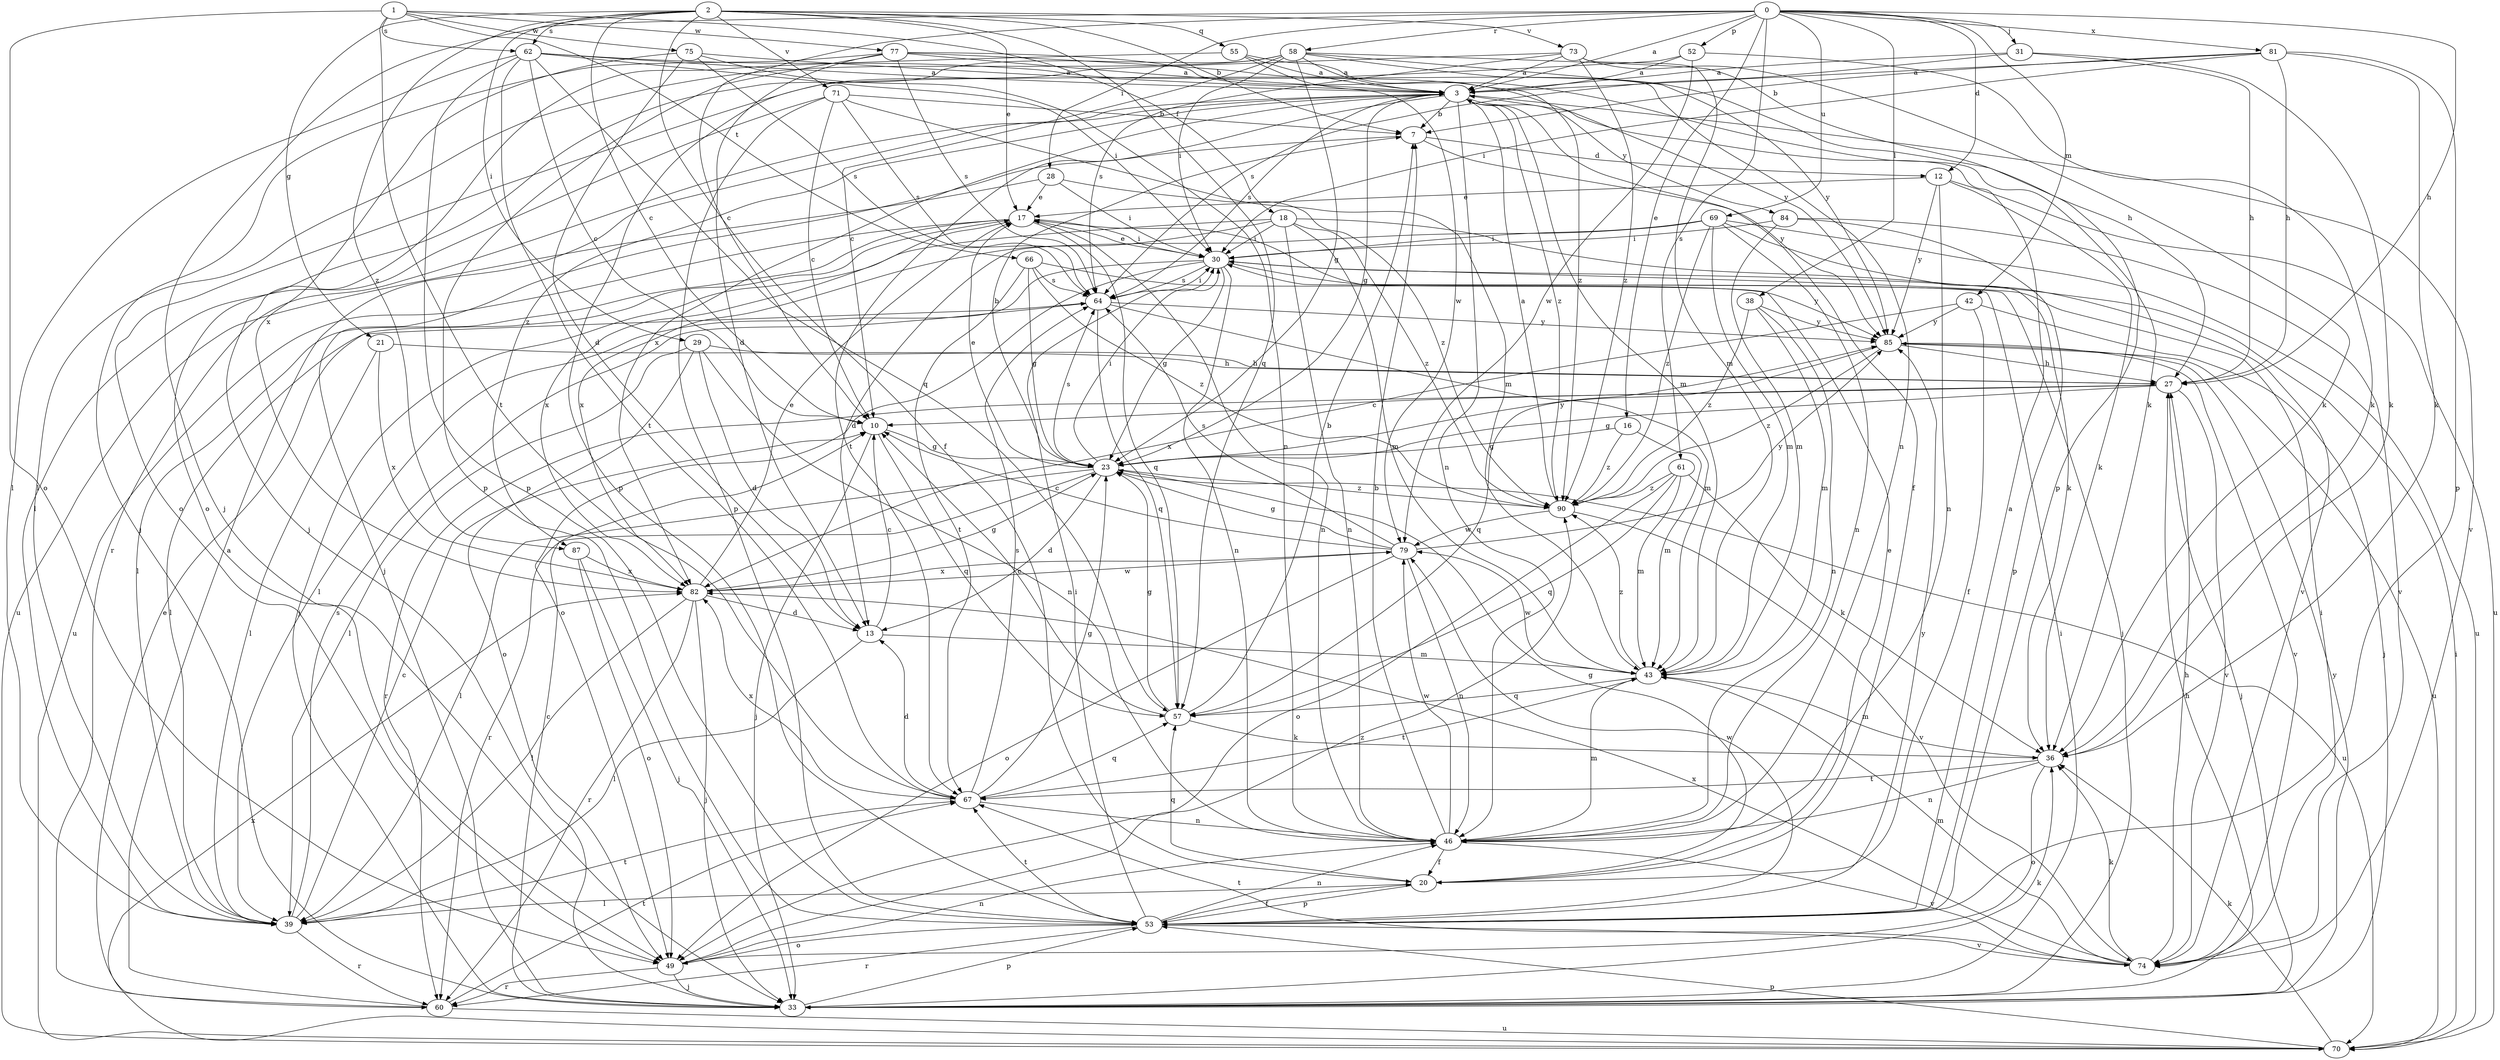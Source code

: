 strict digraph  {
0;
1;
2;
3;
7;
10;
12;
13;
16;
17;
18;
20;
21;
23;
27;
28;
29;
30;
31;
33;
36;
38;
39;
42;
43;
46;
49;
52;
53;
55;
57;
58;
60;
61;
62;
64;
66;
67;
69;
70;
71;
73;
74;
75;
77;
79;
81;
82;
84;
85;
87;
90;
0 -> 3  [label=a];
0 -> 10  [label=c];
0 -> 12  [label=d];
0 -> 16  [label=e];
0 -> 27  [label=h];
0 -> 28  [label=i];
0 -> 31  [label=j];
0 -> 33  [label=j];
0 -> 38  [label=l];
0 -> 42  [label=m];
0 -> 52  [label=p];
0 -> 58  [label=r];
0 -> 61  [label=s];
0 -> 69  [label=u];
0 -> 81  [label=x];
1 -> 18  [label=f];
1 -> 49  [label=o];
1 -> 62  [label=s];
1 -> 66  [label=t];
1 -> 67  [label=t];
1 -> 75  [label=w];
1 -> 77  [label=w];
2 -> 7  [label=b];
2 -> 10  [label=c];
2 -> 17  [label=e];
2 -> 20  [label=f];
2 -> 21  [label=g];
2 -> 29  [label=i];
2 -> 55  [label=q];
2 -> 57  [label=q];
2 -> 62  [label=s];
2 -> 71  [label=v];
2 -> 73  [label=v];
2 -> 87  [label=z];
3 -> 7  [label=b];
3 -> 20  [label=f];
3 -> 23  [label=g];
3 -> 43  [label=m];
3 -> 46  [label=n];
3 -> 60  [label=r];
3 -> 64  [label=s];
3 -> 67  [label=t];
3 -> 74  [label=v];
3 -> 82  [label=x];
3 -> 84  [label=y];
3 -> 87  [label=z];
3 -> 90  [label=z];
7 -> 12  [label=d];
7 -> 33  [label=j];
7 -> 85  [label=y];
10 -> 23  [label=g];
10 -> 33  [label=j];
10 -> 57  [label=q];
12 -> 17  [label=e];
12 -> 36  [label=k];
12 -> 46  [label=n];
12 -> 70  [label=u];
12 -> 85  [label=y];
13 -> 10  [label=c];
13 -> 39  [label=l];
13 -> 43  [label=m];
16 -> 23  [label=g];
16 -> 43  [label=m];
16 -> 90  [label=z];
17 -> 30  [label=i];
17 -> 39  [label=l];
17 -> 46  [label=n];
17 -> 57  [label=q];
17 -> 70  [label=u];
17 -> 82  [label=x];
18 -> 30  [label=i];
18 -> 33  [label=j];
18 -> 43  [label=m];
18 -> 46  [label=n];
18 -> 74  [label=v];
18 -> 82  [label=x];
18 -> 90  [label=z];
20 -> 17  [label=e];
20 -> 23  [label=g];
20 -> 39  [label=l];
20 -> 53  [label=p];
20 -> 57  [label=q];
21 -> 27  [label=h];
21 -> 39  [label=l];
21 -> 82  [label=x];
23 -> 7  [label=b];
23 -> 13  [label=d];
23 -> 17  [label=e];
23 -> 30  [label=i];
23 -> 39  [label=l];
23 -> 60  [label=r];
23 -> 64  [label=s];
23 -> 70  [label=u];
23 -> 85  [label=y];
23 -> 90  [label=z];
27 -> 10  [label=c];
27 -> 23  [label=g];
27 -> 33  [label=j];
27 -> 60  [label=r];
27 -> 74  [label=v];
28 -> 17  [label=e];
28 -> 30  [label=i];
28 -> 70  [label=u];
28 -> 90  [label=z];
29 -> 13  [label=d];
29 -> 27  [label=h];
29 -> 39  [label=l];
29 -> 46  [label=n];
29 -> 49  [label=o];
30 -> 17  [label=e];
30 -> 23  [label=g];
30 -> 33  [label=j];
30 -> 39  [label=l];
30 -> 46  [label=n];
30 -> 49  [label=o];
30 -> 64  [label=s];
31 -> 3  [label=a];
31 -> 27  [label=h];
31 -> 36  [label=k];
31 -> 64  [label=s];
33 -> 10  [label=c];
33 -> 27  [label=h];
33 -> 30  [label=i];
33 -> 36  [label=k];
33 -> 53  [label=p];
33 -> 85  [label=y];
36 -> 43  [label=m];
36 -> 46  [label=n];
36 -> 49  [label=o];
36 -> 67  [label=t];
38 -> 43  [label=m];
38 -> 46  [label=n];
38 -> 85  [label=y];
38 -> 90  [label=z];
39 -> 10  [label=c];
39 -> 60  [label=r];
39 -> 64  [label=s];
39 -> 67  [label=t];
42 -> 20  [label=f];
42 -> 33  [label=j];
42 -> 82  [label=x];
42 -> 85  [label=y];
43 -> 57  [label=q];
43 -> 67  [label=t];
43 -> 79  [label=w];
43 -> 90  [label=z];
46 -> 7  [label=b];
46 -> 20  [label=f];
46 -> 43  [label=m];
46 -> 74  [label=v];
46 -> 79  [label=w];
49 -> 33  [label=j];
49 -> 46  [label=n];
49 -> 60  [label=r];
49 -> 90  [label=z];
52 -> 3  [label=a];
52 -> 36  [label=k];
52 -> 49  [label=o];
52 -> 79  [label=w];
53 -> 3  [label=a];
53 -> 20  [label=f];
53 -> 30  [label=i];
53 -> 46  [label=n];
53 -> 49  [label=o];
53 -> 60  [label=r];
53 -> 67  [label=t];
53 -> 74  [label=v];
53 -> 79  [label=w];
53 -> 85  [label=y];
55 -> 3  [label=a];
55 -> 33  [label=j];
55 -> 79  [label=w];
55 -> 90  [label=z];
57 -> 7  [label=b];
57 -> 10  [label=c];
57 -> 23  [label=g];
57 -> 36  [label=k];
58 -> 3  [label=a];
58 -> 10  [label=c];
58 -> 23  [label=g];
58 -> 30  [label=i];
58 -> 39  [label=l];
58 -> 46  [label=n];
58 -> 49  [label=o];
58 -> 53  [label=p];
58 -> 85  [label=y];
60 -> 3  [label=a];
60 -> 17  [label=e];
60 -> 67  [label=t];
60 -> 70  [label=u];
61 -> 36  [label=k];
61 -> 43  [label=m];
61 -> 49  [label=o];
61 -> 57  [label=q];
61 -> 90  [label=z];
62 -> 3  [label=a];
62 -> 10  [label=c];
62 -> 30  [label=i];
62 -> 39  [label=l];
62 -> 53  [label=p];
62 -> 57  [label=q];
62 -> 67  [label=t];
62 -> 85  [label=y];
64 -> 30  [label=i];
64 -> 39  [label=l];
64 -> 43  [label=m];
64 -> 57  [label=q];
64 -> 85  [label=y];
66 -> 23  [label=g];
66 -> 64  [label=s];
66 -> 67  [label=t];
66 -> 85  [label=y];
66 -> 90  [label=z];
67 -> 13  [label=d];
67 -> 23  [label=g];
67 -> 46  [label=n];
67 -> 57  [label=q];
67 -> 64  [label=s];
67 -> 82  [label=x];
69 -> 13  [label=d];
69 -> 30  [label=i];
69 -> 36  [label=k];
69 -> 43  [label=m];
69 -> 46  [label=n];
69 -> 70  [label=u];
69 -> 90  [label=z];
70 -> 30  [label=i];
70 -> 36  [label=k];
70 -> 53  [label=p];
70 -> 82  [label=x];
71 -> 7  [label=b];
71 -> 10  [label=c];
71 -> 39  [label=l];
71 -> 43  [label=m];
71 -> 53  [label=p];
71 -> 64  [label=s];
73 -> 3  [label=a];
73 -> 36  [label=k];
73 -> 43  [label=m];
73 -> 53  [label=p];
73 -> 64  [label=s];
73 -> 90  [label=z];
74 -> 27  [label=h];
74 -> 30  [label=i];
74 -> 36  [label=k];
74 -> 43  [label=m];
74 -> 67  [label=t];
74 -> 82  [label=x];
75 -> 3  [label=a];
75 -> 13  [label=d];
75 -> 46  [label=n];
75 -> 64  [label=s];
75 -> 82  [label=x];
77 -> 3  [label=a];
77 -> 13  [label=d];
77 -> 27  [label=h];
77 -> 33  [label=j];
77 -> 36  [label=k];
77 -> 53  [label=p];
77 -> 64  [label=s];
79 -> 10  [label=c];
79 -> 23  [label=g];
79 -> 46  [label=n];
79 -> 49  [label=o];
79 -> 64  [label=s];
79 -> 82  [label=x];
79 -> 85  [label=y];
81 -> 3  [label=a];
81 -> 7  [label=b];
81 -> 27  [label=h];
81 -> 30  [label=i];
81 -> 36  [label=k];
81 -> 53  [label=p];
82 -> 13  [label=d];
82 -> 17  [label=e];
82 -> 23  [label=g];
82 -> 33  [label=j];
82 -> 39  [label=l];
82 -> 60  [label=r];
82 -> 79  [label=w];
84 -> 30  [label=i];
84 -> 43  [label=m];
84 -> 53  [label=p];
84 -> 74  [label=v];
85 -> 27  [label=h];
85 -> 57  [label=q];
85 -> 70  [label=u];
85 -> 74  [label=v];
85 -> 90  [label=z];
87 -> 33  [label=j];
87 -> 49  [label=o];
87 -> 82  [label=x];
90 -> 3  [label=a];
90 -> 74  [label=v];
90 -> 79  [label=w];
}
